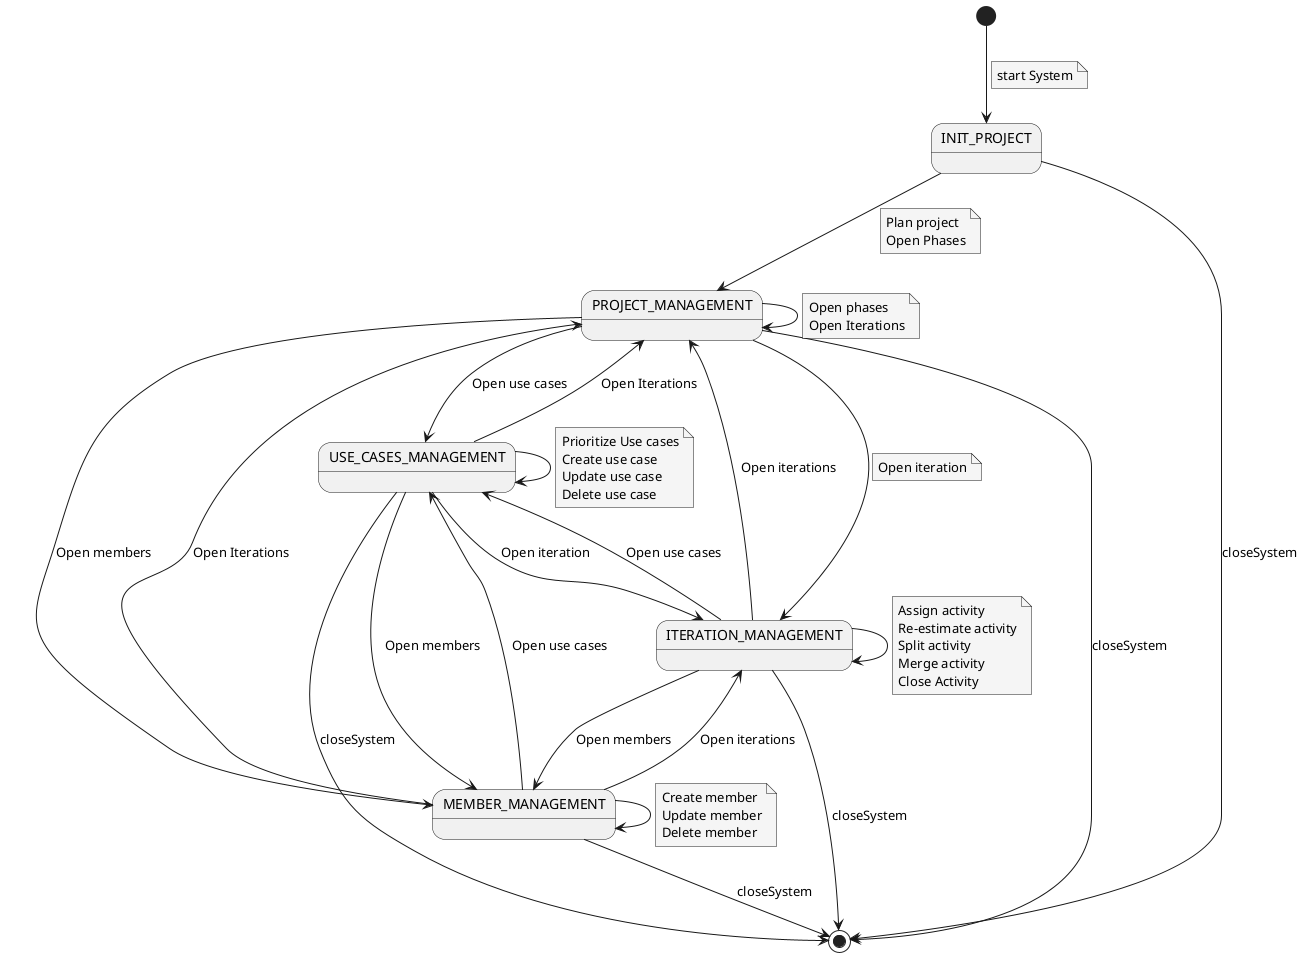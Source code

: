 @startuml

skinparam {
    NoteBackgroundColor #whiteSmoke
}

[*] --> INIT_PROJECT
 note on link
    start System
 end note
INIT_PROJECT -down-> PROJECT_MANAGEMENT
    note on link
        Plan project
        Open Phases
    end note

INIT_PROJECT            -down-> [*] : closeSystem
PROJECT_MANAGEMENT          -down-> [*] : closeSystem
USE_CASES_MANAGEMENT    -down-> [*] : closeSystem
MEMBER_MANAGEMENT       -down-> [*] : closeSystem
ITERATION_MANAGEMENT      -down-> [*] : closeSystem

PROJECT_MANAGEMENT --> PROJECT_MANAGEMENT
    note on link
        Open phases
        Open Iterations
    end note
PROJECT_MANAGEMENT --> USE_CASES_MANAGEMENT : Open use cases
PROJECT_MANAGEMENT --> MEMBER_MANAGEMENT    : Open members
PROJECT_MANAGEMENT --> ITERATION_MANAGEMENT
    note on link
        Open iteration
    end note
USE_CASES_MANAGEMENT --> USE_CASES_MANAGEMENT
    note on link
        Prioritize Use cases
        Create use case
        Update use case
        Delete use case
    end note
USE_CASES_MANAGEMENT --> PROJECT_MANAGEMENT         : Open Iterations
USE_CASES_MANAGEMENT --> MEMBER_MANAGEMENT      : Open members
USE_CASES_MANAGEMENT --> ITERATION_MANAGEMENT     : Open iteration

MEMBER_MANAGEMENT --> MEMBER_MANAGEMENT
    note on link
        Create member
        Update member
        Delete member
    end note
MEMBER_MANAGEMENT --> PROJECT_MANAGEMENT        : Open Iterations
MEMBER_MANAGEMENT --> USE_CASES_MANAGEMENT  : Open use cases
MEMBER_MANAGEMENT --> ITERATION_MANAGEMENT    : Open iterations

ITERATION_MANAGEMENT --> ITERATION_MANAGEMENT
    note on link
        Assign activity
        Re-estimate activity
        Split activity
        Merge activity
        Close Activity
    end note
ITERATION_MANAGEMENT --> PROJECT_MANAGEMENT : Open iterations
ITERATION_MANAGEMENT --> MEMBER_MANAGEMENT : Open members
ITERATION_MANAGEMENT --> USE_CASES_MANAGEMENT : Open use cases
@enduml
